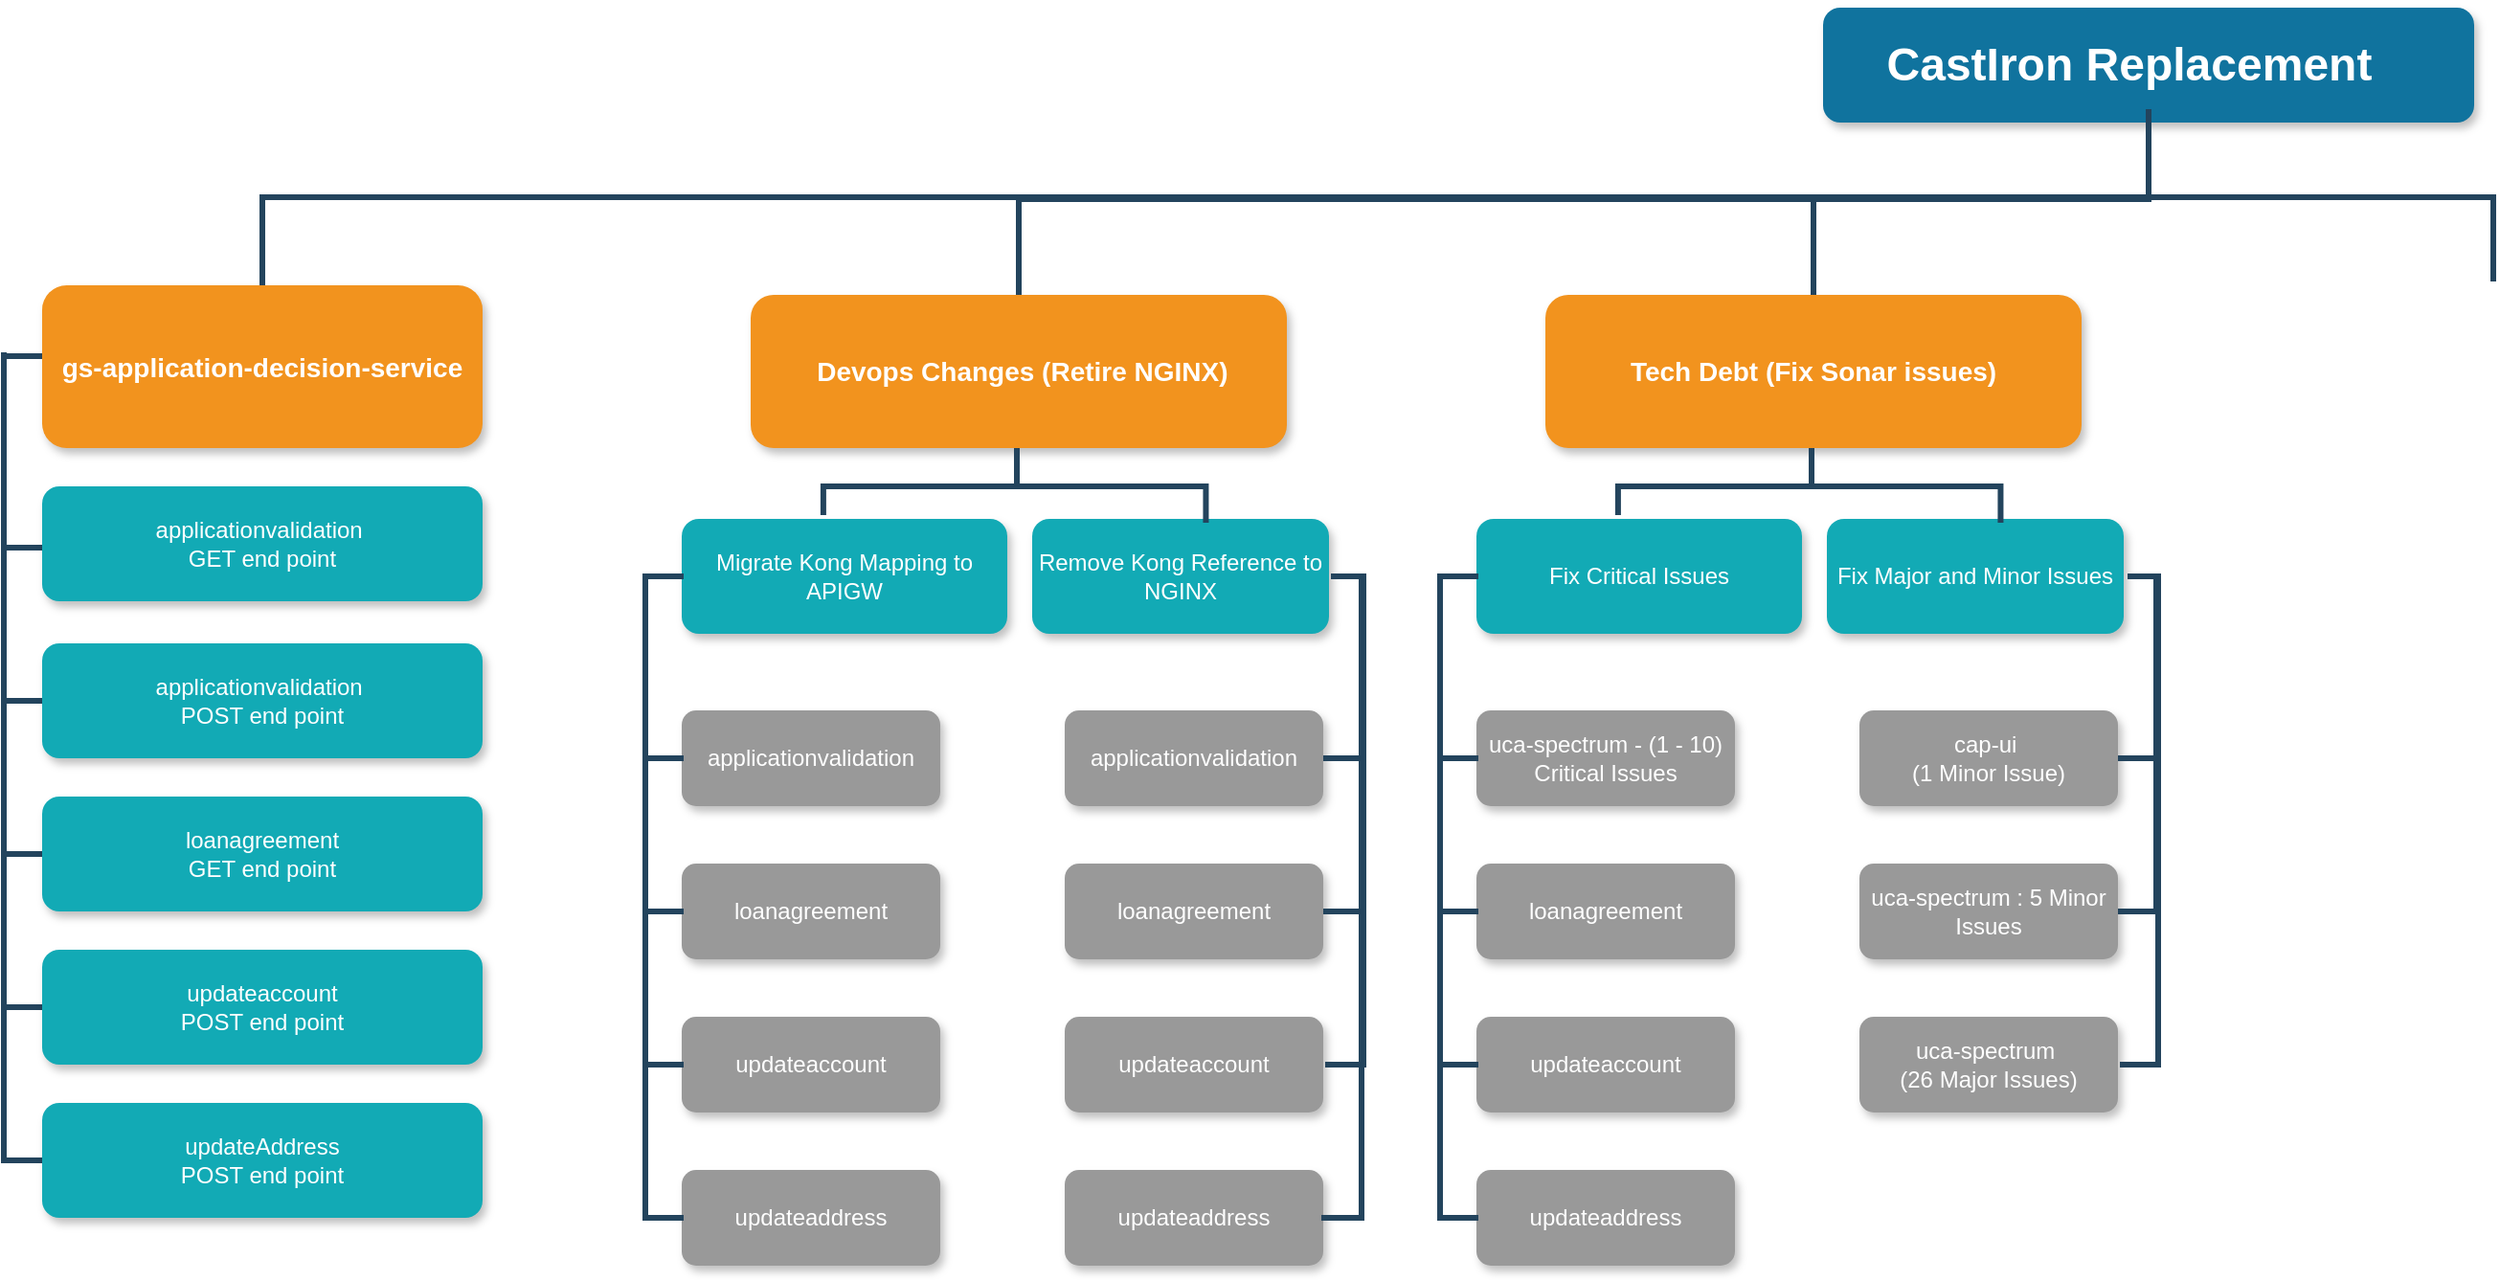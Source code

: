 <mxfile version="24.0.1" type="github">
  <diagram name="Page-1" id="64c3da0e-402f-94eb-ee01-a36477274f13">
    <mxGraphModel dx="1035" dy="615" grid="1" gridSize="10" guides="1" tooltips="1" connect="1" arrows="1" fold="1" page="1" pageScale="1" pageWidth="1169" pageHeight="826" background="none" math="0" shadow="0">
      <root>
        <mxCell id="0" />
        <mxCell id="1" parent="0" />
        <mxCell id="2" value="CastIron Replacement   " style="whiteSpace=wrap;rounded=1;shadow=1;fillColor=#10739E;strokeColor=none;fontColor=#FFFFFF;fontStyle=1;fontSize=24" parent="1" vertex="1">
          <mxGeometry x="1000" y="50" width="340" height="60" as="geometry" />
        </mxCell>
        <mxCell id="3" value="gs-application-decision-service" style="whiteSpace=wrap;rounded=1;fillColor=#F2931E;strokeColor=none;shadow=1;fontColor=#FFFFFF;fontStyle=1;fontSize=14" parent="1" vertex="1">
          <mxGeometry x="70" y="195" width="230" height="85" as="geometry" />
        </mxCell>
        <mxCell id="4" value=" Devops Changes (Retire NGINX)" style="whiteSpace=wrap;rounded=1;fillColor=#F2931E;strokeColor=none;shadow=1;fontColor=#FFFFFF;fontStyle=1;fontSize=14" parent="1" vertex="1">
          <mxGeometry x="440" y="200" width="280" height="80" as="geometry" />
        </mxCell>
        <mxCell id="43" value="Migrate Kong Mapping to APIGW" style="whiteSpace=wrap;rounded=1;fillColor=#12AAB5;strokeColor=none;shadow=1;fontColor=#FFFFFF;" parent="1" vertex="1">
          <mxGeometry x="404" y="317" width="170" height="60" as="geometry" />
        </mxCell>
        <mxCell id="44" value="Remove Kong Reference to NGINX" style="whiteSpace=wrap;rounded=1;fillColor=#12AAB5;strokeColor=none;shadow=1;fontColor=#FFFFFF;" parent="1" vertex="1">
          <mxGeometry x="587" y="317" width="155" height="60" as="geometry" />
        </mxCell>
        <mxCell id="45" value="applicationvalidation" style="whiteSpace=wrap;rounded=1;fillColor=#999999;strokeColor=none;shadow=1;fontColor=#FFFFFF;fontStyle=0" parent="1" vertex="1">
          <mxGeometry x="404" y="417" width="135" height="50" as="geometry" />
        </mxCell>
        <mxCell id="46" value="loanagreement" style="whiteSpace=wrap;rounded=1;fillColor=#999999;strokeColor=none;shadow=1;fontColor=#FFFFFF;fontStyle=0" parent="1" vertex="1">
          <mxGeometry x="404" y="497" width="135" height="50" as="geometry" />
        </mxCell>
        <mxCell id="47" value="updateaccount" style="whiteSpace=wrap;rounded=1;fillColor=#999999;strokeColor=none;shadow=1;fontColor=#FFFFFF;fontStyle=0" parent="1" vertex="1">
          <mxGeometry x="404" y="577" width="135" height="50" as="geometry" />
        </mxCell>
        <mxCell id="48" value="updateaddress" style="whiteSpace=wrap;rounded=1;fillColor=#999999;strokeColor=none;shadow=1;fontColor=#FFFFFF;fontStyle=0" parent="1" vertex="1">
          <mxGeometry x="404" y="657" width="135" height="50" as="geometry" />
        </mxCell>
        <mxCell id="50" value="applicationvalidation" style="whiteSpace=wrap;rounded=1;fillColor=#999999;strokeColor=none;shadow=1;fontColor=#FFFFFF;fontStyle=0" parent="1" vertex="1">
          <mxGeometry x="604" y="417" width="135" height="50" as="geometry" />
        </mxCell>
        <mxCell id="51" value="loanagreement" style="whiteSpace=wrap;rounded=1;fillColor=#999999;strokeColor=none;shadow=1;fontColor=#FFFFFF;fontStyle=0" parent="1" vertex="1">
          <mxGeometry x="604" y="497" width="135" height="50" as="geometry" />
        </mxCell>
        <mxCell id="52" value="updateaccount" style="whiteSpace=wrap;rounded=1;fillColor=#999999;strokeColor=none;shadow=1;fontColor=#FFFFFF;fontStyle=0" parent="1" vertex="1">
          <mxGeometry x="604" y="577" width="135" height="50" as="geometry" />
        </mxCell>
        <mxCell id="53" value="updateaddress" style="whiteSpace=wrap;rounded=1;fillColor=#999999;strokeColor=none;shadow=1;fontColor=#FFFFFF;fontStyle=0" parent="1" vertex="1">
          <mxGeometry x="604" y="657" width="135" height="50" as="geometry" />
        </mxCell>
        <mxCell id="105" value="" style="edgeStyle=elbowEdgeStyle;elbow=horizontal;rounded=0;fontColor=#000000;endArrow=none;endFill=0;strokeWidth=3;strokeColor=#23445D;" parent="1" edge="1">
          <mxGeometry width="100" height="100" relative="1" as="geometry">
            <mxPoint x="70" y="232" as="sourcePoint" />
            <mxPoint x="70" y="332" as="targetPoint" />
            <Array as="points">
              <mxPoint x="50" y="282" />
            </Array>
          </mxGeometry>
        </mxCell>
        <mxCell id="106" value="" style="edgeStyle=elbowEdgeStyle;elbow=horizontal;rounded=0;fontColor=#000000;endArrow=none;endFill=0;strokeWidth=3;strokeColor=#23445D;" parent="1" edge="1">
          <mxGeometry width="100" height="100" relative="1" as="geometry">
            <mxPoint x="70" y="232" as="sourcePoint" />
            <mxPoint x="70" y="412" as="targetPoint" />
            <Array as="points">
              <mxPoint x="50" y="302" />
            </Array>
          </mxGeometry>
        </mxCell>
        <mxCell id="107" value="" style="edgeStyle=elbowEdgeStyle;elbow=horizontal;rounded=0;fontColor=#000000;endArrow=none;endFill=0;strokeWidth=3;strokeColor=#23445D;" parent="1" edge="1">
          <mxGeometry width="100" height="100" relative="1" as="geometry">
            <mxPoint x="70" y="232" as="sourcePoint" />
            <mxPoint x="70.0" y="652" as="targetPoint" />
            <Array as="points">
              <mxPoint x="50" y="442" />
            </Array>
          </mxGeometry>
        </mxCell>
        <mxCell id="109" value="" style="edgeStyle=elbowEdgeStyle;elbow=horizontal;rounded=0;fontColor=#000000;endArrow=none;endFill=0;strokeWidth=3;strokeColor=#23445D;" parent="1" edge="1">
          <mxGeometry width="100" height="100" relative="1" as="geometry">
            <mxPoint x="70" y="232" as="sourcePoint" />
            <mxPoint x="70.0" y="572" as="targetPoint" />
            <Array as="points">
              <mxPoint x="50" y="312" />
            </Array>
          </mxGeometry>
        </mxCell>
        <mxCell id="110" value="" style="edgeStyle=elbowEdgeStyle;elbow=horizontal;rounded=0;fontColor=#000000;endArrow=none;endFill=0;strokeWidth=3;strokeColor=#23445D;" parent="1" edge="1">
          <mxGeometry width="100" height="100" relative="1" as="geometry">
            <mxPoint x="50" y="230" as="sourcePoint" />
            <mxPoint x="70" y="492" as="targetPoint" />
            <Array as="points">
              <mxPoint x="50" y="332" />
            </Array>
          </mxGeometry>
        </mxCell>
        <mxCell id="116" value="" style="edgeStyle=elbowEdgeStyle;elbow=vertical;rounded=0;fontColor=#000000;endArrow=none;endFill=0;strokeWidth=3;strokeColor=#23445D;entryX=0.435;entryY=-0.034;entryDx=0;entryDy=0;entryPerimeter=0;" parent="1" target="43" edge="1">
          <mxGeometry width="100" height="100" relative="1" as="geometry">
            <mxPoint x="579" y="280" as="sourcePoint" />
            <mxPoint x="480" y="307" as="targetPoint" />
            <Array as="points">
              <mxPoint x="530" y="300" />
            </Array>
          </mxGeometry>
        </mxCell>
        <mxCell id="117" value="" style="edgeStyle=elbowEdgeStyle;elbow=vertical;rounded=0;fontColor=#000000;endArrow=none;endFill=0;strokeWidth=3;strokeColor=#23445D;" parent="1" edge="1">
          <mxGeometry width="100" height="100" relative="1" as="geometry">
            <mxPoint x="579" y="281" as="sourcePoint" />
            <mxPoint x="677.72" y="319" as="targetPoint" />
          </mxGeometry>
        </mxCell>
        <mxCell id="118" value="" style="edgeStyle=elbowEdgeStyle;elbow=horizontal;rounded=0;fontColor=#000000;endArrow=none;endFill=0;strokeWidth=3;strokeColor=#23445D;" parent="1" edge="1">
          <mxGeometry width="100" height="100" relative="1" as="geometry">
            <mxPoint x="405" y="347" as="sourcePoint" />
            <mxPoint x="405" y="442" as="targetPoint" />
            <Array as="points">
              <mxPoint x="385" y="397" />
            </Array>
          </mxGeometry>
        </mxCell>
        <mxCell id="119" value="" style="edgeStyle=elbowEdgeStyle;elbow=horizontal;rounded=0;fontColor=#000000;endArrow=none;endFill=0;strokeWidth=3;strokeColor=#23445D;" parent="1" edge="1">
          <mxGeometry width="100" height="100" relative="1" as="geometry">
            <mxPoint x="405" y="347" as="sourcePoint" />
            <mxPoint x="405" y="522" as="targetPoint" />
            <Array as="points">
              <mxPoint x="385" y="437" />
            </Array>
          </mxGeometry>
        </mxCell>
        <mxCell id="121" value="" style="edgeStyle=elbowEdgeStyle;elbow=horizontal;rounded=0;fontColor=#000000;endArrow=none;endFill=0;strokeWidth=3;strokeColor=#23445D;" parent="1" edge="1">
          <mxGeometry width="100" height="100" relative="1" as="geometry">
            <mxPoint x="405" y="347" as="sourcePoint" />
            <mxPoint x="405" y="682" as="targetPoint" />
            <Array as="points">
              <mxPoint x="385" y="517" />
            </Array>
          </mxGeometry>
        </mxCell>
        <mxCell id="122" value="" style="edgeStyle=elbowEdgeStyle;elbow=horizontal;rounded=0;fontColor=#000000;endArrow=none;endFill=0;strokeWidth=3;strokeColor=#23445D;exitX=0;exitY=0.5;exitDx=0;exitDy=0;" parent="1" source="43" edge="1">
          <mxGeometry width="100" height="100" relative="1" as="geometry">
            <mxPoint x="405" y="347" as="sourcePoint" />
            <mxPoint x="405" y="602" as="targetPoint" />
            <Array as="points">
              <mxPoint x="385" y="487" />
            </Array>
          </mxGeometry>
        </mxCell>
        <mxCell id="123" value="" style="edgeStyle=elbowEdgeStyle;elbow=horizontal;rounded=0;fontColor=#000000;endArrow=none;endFill=0;strokeWidth=3;strokeColor=#23445D;entryX=1;entryY=0.5;entryDx=0;entryDy=0;exitX=1;exitY=0.5;exitDx=0;exitDy=0;" parent="1" edge="1">
          <mxGeometry width="100" height="100" relative="1" as="geometry">
            <mxPoint x="744" y="347" as="sourcePoint" />
            <mxPoint x="739" y="442" as="targetPoint" />
            <Array as="points">
              <mxPoint x="759" y="397" />
            </Array>
          </mxGeometry>
        </mxCell>
        <mxCell id="124" value="" style="edgeStyle=elbowEdgeStyle;elbow=horizontal;rounded=0;fontColor=#000000;endArrow=none;endFill=0;strokeWidth=3;strokeColor=#23445D;entryX=1;entryY=0.5;entryDx=0;entryDy=0;" parent="1" target="51" edge="1">
          <mxGeometry width="100" height="100" relative="1" as="geometry">
            <mxPoint x="749" y="347" as="sourcePoint" />
            <mxPoint x="779.0" y="527" as="targetPoint" />
            <Array as="points">
              <mxPoint x="759" y="437" />
            </Array>
          </mxGeometry>
        </mxCell>
        <mxCell id="126" value="" style="edgeStyle=elbowEdgeStyle;elbow=horizontal;rounded=0;fontColor=#000000;endArrow=none;endFill=0;strokeWidth=3;strokeColor=#23445D;entryX=1;entryY=0.5;entryDx=0;entryDy=0;exitX=1;exitY=0.5;exitDx=0;exitDy=0;" parent="1" edge="1">
          <mxGeometry width="100" height="100" relative="1" as="geometry">
            <mxPoint x="743" y="347" as="sourcePoint" />
            <mxPoint x="738" y="682" as="targetPoint" />
            <Array as="points">
              <mxPoint x="759" y="517" />
            </Array>
          </mxGeometry>
        </mxCell>
        <mxCell id="127" value="" style="edgeStyle=elbowEdgeStyle;elbow=horizontal;rounded=0;fontColor=#000000;endArrow=none;endFill=0;strokeWidth=3;strokeColor=#23445D;exitX=1;exitY=0.5;exitDx=0;exitDy=0;entryX=1;entryY=0.5;entryDx=0;entryDy=0;" parent="1" edge="1">
          <mxGeometry width="100" height="100" relative="1" as="geometry">
            <mxPoint x="745" y="347" as="sourcePoint" />
            <mxPoint x="740" y="602" as="targetPoint" />
            <Array as="points">
              <mxPoint x="760" y="487" />
            </Array>
          </mxGeometry>
        </mxCell>
        <mxCell id="229" value="" style="edgeStyle=elbowEdgeStyle;elbow=vertical;rounded=0;fontColor=#000000;endArrow=none;endFill=0;strokeWidth=3;strokeColor=#23445D;fontSize=11;jumpSize=6;entryX=0.5;entryY=0;entryDx=0;entryDy=0;" parent="1" target="3" edge="1">
          <mxGeometry width="100" height="100" relative="1" as="geometry">
            <mxPoint x="1170" y="103" as="sourcePoint" />
            <mxPoint x="200" y="193" as="targetPoint" />
          </mxGeometry>
        </mxCell>
        <mxCell id="230" value="" style="edgeStyle=elbowEdgeStyle;elbow=vertical;rounded=0;fontColor=#000000;endArrow=none;endFill=0;strokeWidth=3;strokeColor=#23445D;exitX=0.5;exitY=1;exitDx=0;exitDy=0;entryX=0.5;entryY=0;entryDx=0;entryDy=0;" parent="1" source="2" target="4" edge="1">
          <mxGeometry width="100" height="100" relative="1" as="geometry">
            <mxPoint x="1140" y="111" as="sourcePoint" />
            <mxPoint x="570" y="190" as="targetPoint" />
            <Array as="points">
              <mxPoint x="580" y="150" />
            </Array>
          </mxGeometry>
        </mxCell>
        <mxCell id="231" value="" style="edgeStyle=elbowEdgeStyle;elbow=vertical;rounded=0;fontColor=#000000;endArrow=none;endFill=0;strokeWidth=3;strokeColor=#23445D;entryX=0.5;entryY=0;entryDx=0;entryDy=0;" parent="1" target="LORdBim5rndGrAHslI9i-240" edge="1">
          <mxGeometry width="100" height="100" relative="1" as="geometry">
            <mxPoint x="1170" y="109" as="sourcePoint" />
            <mxPoint x="970" y="188.0" as="targetPoint" />
            <Array as="points">
              <mxPoint x="1080" y="150" />
            </Array>
          </mxGeometry>
        </mxCell>
        <mxCell id="232" value="" style="edgeStyle=elbowEdgeStyle;elbow=vertical;rounded=0;fontColor=#000000;endArrow=none;endFill=0;strokeWidth=3;strokeColor=#23445D;" parent="1" edge="1">
          <mxGeometry width="100" height="100" relative="1" as="geometry">
            <mxPoint x="1170" y="103" as="sourcePoint" />
            <mxPoint x="1350" y="193.0" as="targetPoint" />
            <Array as="points">
              <mxPoint x="1260" y="149" />
            </Array>
          </mxGeometry>
        </mxCell>
        <mxCell id="LORdBim5rndGrAHslI9i-234" value="applicationvalidation &#xa;GET end point" style="whiteSpace=wrap;rounded=1;fillColor=#12AAB5;strokeColor=none;shadow=1;fontColor=#FFFFFF;" vertex="1" parent="1">
          <mxGeometry x="70" y="300" width="230" height="60" as="geometry" />
        </mxCell>
        <mxCell id="LORdBim5rndGrAHslI9i-235" value="applicationvalidation &#xa;POST end point" style="whiteSpace=wrap;rounded=1;fillColor=#12AAB5;strokeColor=none;shadow=1;fontColor=#FFFFFF;" vertex="1" parent="1">
          <mxGeometry x="70" y="382" width="230" height="60" as="geometry" />
        </mxCell>
        <mxCell id="LORdBim5rndGrAHslI9i-236" value="loanagreement&#xa;GET end point" style="whiteSpace=wrap;rounded=1;fillColor=#12AAB5;strokeColor=none;shadow=1;fontColor=#FFFFFF;" vertex="1" parent="1">
          <mxGeometry x="70" y="462" width="230" height="60" as="geometry" />
        </mxCell>
        <mxCell id="LORdBim5rndGrAHslI9i-237" value="updateaccount&#xa;POST end point" style="whiteSpace=wrap;rounded=1;fillColor=#12AAB5;strokeColor=none;shadow=1;fontColor=#FFFFFF;" vertex="1" parent="1">
          <mxGeometry x="70" y="542" width="230" height="60" as="geometry" />
        </mxCell>
        <mxCell id="LORdBim5rndGrAHslI9i-238" value="updateAddress&#xa;POST end point" style="whiteSpace=wrap;rounded=1;fillColor=#12AAB5;strokeColor=none;shadow=1;fontColor=#FFFFFF;" vertex="1" parent="1">
          <mxGeometry x="70" y="622" width="230" height="60" as="geometry" />
        </mxCell>
        <mxCell id="LORdBim5rndGrAHslI9i-240" value="Tech Debt (Fix Sonar issues)" style="whiteSpace=wrap;rounded=1;fillColor=#F2931E;strokeColor=none;shadow=1;fontColor=#FFFFFF;fontStyle=1;fontSize=14" vertex="1" parent="1">
          <mxGeometry x="855" y="200" width="280" height="80" as="geometry" />
        </mxCell>
        <mxCell id="LORdBim5rndGrAHslI9i-241" value="Fix Critical Issues" style="whiteSpace=wrap;rounded=1;fillColor=#12AAB5;strokeColor=none;shadow=1;fontColor=#FFFFFF;" vertex="1" parent="1">
          <mxGeometry x="819" y="317" width="170" height="60" as="geometry" />
        </mxCell>
        <mxCell id="LORdBim5rndGrAHslI9i-242" value="Fix Major and Minor Issues" style="whiteSpace=wrap;rounded=1;fillColor=#12AAB5;strokeColor=none;shadow=1;fontColor=#FFFFFF;" vertex="1" parent="1">
          <mxGeometry x="1002" y="317" width="155" height="60" as="geometry" />
        </mxCell>
        <mxCell id="LORdBim5rndGrAHslI9i-243" value="uca-spectrum - (1 - 10) Critical Issues" style="whiteSpace=wrap;rounded=1;fillColor=#999999;strokeColor=none;shadow=1;fontColor=#FFFFFF;fontStyle=0" vertex="1" parent="1">
          <mxGeometry x="819" y="417" width="135" height="50" as="geometry" />
        </mxCell>
        <mxCell id="LORdBim5rndGrAHslI9i-244" value="loanagreement" style="whiteSpace=wrap;rounded=1;fillColor=#999999;strokeColor=none;shadow=1;fontColor=#FFFFFF;fontStyle=0" vertex="1" parent="1">
          <mxGeometry x="819" y="497" width="135" height="50" as="geometry" />
        </mxCell>
        <mxCell id="LORdBim5rndGrAHslI9i-245" value="updateaccount" style="whiteSpace=wrap;rounded=1;fillColor=#999999;strokeColor=none;shadow=1;fontColor=#FFFFFF;fontStyle=0" vertex="1" parent="1">
          <mxGeometry x="819" y="577" width="135" height="50" as="geometry" />
        </mxCell>
        <mxCell id="LORdBim5rndGrAHslI9i-246" value="updateaddress" style="whiteSpace=wrap;rounded=1;fillColor=#999999;strokeColor=none;shadow=1;fontColor=#FFFFFF;fontStyle=0" vertex="1" parent="1">
          <mxGeometry x="819" y="657" width="135" height="50" as="geometry" />
        </mxCell>
        <mxCell id="LORdBim5rndGrAHslI9i-247" value="cap-ui &#xa;(1 Minor Issue)" style="whiteSpace=wrap;rounded=1;fillColor=#999999;strokeColor=none;shadow=1;fontColor=#FFFFFF;fontStyle=0" vertex="1" parent="1">
          <mxGeometry x="1019" y="417" width="135" height="50" as="geometry" />
        </mxCell>
        <mxCell id="LORdBim5rndGrAHslI9i-248" value="uca-spectrum : 5 Minor Issues" style="whiteSpace=wrap;rounded=1;fillColor=#999999;strokeColor=none;shadow=1;fontColor=#FFFFFF;fontStyle=0" vertex="1" parent="1">
          <mxGeometry x="1019" y="497" width="135" height="50" as="geometry" />
        </mxCell>
        <mxCell id="LORdBim5rndGrAHslI9i-249" value="uca-spectrum &#xa;(26 Major Issues)" style="whiteSpace=wrap;rounded=1;fillColor=#999999;strokeColor=none;shadow=1;fontColor=#FFFFFF;fontStyle=0" vertex="1" parent="1">
          <mxGeometry x="1019" y="577" width="135" height="50" as="geometry" />
        </mxCell>
        <mxCell id="LORdBim5rndGrAHslI9i-251" value="" style="edgeStyle=elbowEdgeStyle;elbow=vertical;rounded=0;fontColor=#000000;endArrow=none;endFill=0;strokeWidth=3;strokeColor=#23445D;entryX=0.435;entryY=-0.034;entryDx=0;entryDy=0;entryPerimeter=0;" edge="1" parent="1" target="LORdBim5rndGrAHslI9i-241">
          <mxGeometry width="100" height="100" relative="1" as="geometry">
            <mxPoint x="994" y="280" as="sourcePoint" />
            <mxPoint x="895" y="307" as="targetPoint" />
            <Array as="points">
              <mxPoint x="945" y="300" />
            </Array>
          </mxGeometry>
        </mxCell>
        <mxCell id="LORdBim5rndGrAHslI9i-252" value="" style="edgeStyle=elbowEdgeStyle;elbow=vertical;rounded=0;fontColor=#000000;endArrow=none;endFill=0;strokeWidth=3;strokeColor=#23445D;" edge="1" parent="1">
          <mxGeometry width="100" height="100" relative="1" as="geometry">
            <mxPoint x="994" y="281" as="sourcePoint" />
            <mxPoint x="1092.72" y="319" as="targetPoint" />
          </mxGeometry>
        </mxCell>
        <mxCell id="LORdBim5rndGrAHslI9i-253" value="" style="edgeStyle=elbowEdgeStyle;elbow=horizontal;rounded=0;fontColor=#000000;endArrow=none;endFill=0;strokeWidth=3;strokeColor=#23445D;" edge="1" parent="1">
          <mxGeometry width="100" height="100" relative="1" as="geometry">
            <mxPoint x="820" y="347" as="sourcePoint" />
            <mxPoint x="820" y="442" as="targetPoint" />
            <Array as="points">
              <mxPoint x="800" y="397" />
            </Array>
          </mxGeometry>
        </mxCell>
        <mxCell id="LORdBim5rndGrAHslI9i-254" value="" style="edgeStyle=elbowEdgeStyle;elbow=horizontal;rounded=0;fontColor=#000000;endArrow=none;endFill=0;strokeWidth=3;strokeColor=#23445D;" edge="1" parent="1">
          <mxGeometry width="100" height="100" relative="1" as="geometry">
            <mxPoint x="820" y="347" as="sourcePoint" />
            <mxPoint x="820" y="522" as="targetPoint" />
            <Array as="points">
              <mxPoint x="800" y="437" />
            </Array>
          </mxGeometry>
        </mxCell>
        <mxCell id="LORdBim5rndGrAHslI9i-255" value="" style="edgeStyle=elbowEdgeStyle;elbow=horizontal;rounded=0;fontColor=#000000;endArrow=none;endFill=0;strokeWidth=3;strokeColor=#23445D;" edge="1" parent="1">
          <mxGeometry width="100" height="100" relative="1" as="geometry">
            <mxPoint x="820" y="347" as="sourcePoint" />
            <mxPoint x="820" y="682" as="targetPoint" />
            <Array as="points">
              <mxPoint x="800" y="517" />
            </Array>
          </mxGeometry>
        </mxCell>
        <mxCell id="LORdBim5rndGrAHslI9i-256" value="" style="edgeStyle=elbowEdgeStyle;elbow=horizontal;rounded=0;fontColor=#000000;endArrow=none;endFill=0;strokeWidth=3;strokeColor=#23445D;exitX=0;exitY=0.5;exitDx=0;exitDy=0;" edge="1" parent="1" source="LORdBim5rndGrAHslI9i-241">
          <mxGeometry width="100" height="100" relative="1" as="geometry">
            <mxPoint x="820" y="347" as="sourcePoint" />
            <mxPoint x="820" y="602" as="targetPoint" />
            <Array as="points">
              <mxPoint x="800" y="487" />
            </Array>
          </mxGeometry>
        </mxCell>
        <mxCell id="LORdBim5rndGrAHslI9i-257" value="" style="edgeStyle=elbowEdgeStyle;elbow=horizontal;rounded=0;fontColor=#000000;endArrow=none;endFill=0;strokeWidth=3;strokeColor=#23445D;entryX=1;entryY=0.5;entryDx=0;entryDy=0;exitX=1;exitY=0.5;exitDx=0;exitDy=0;" edge="1" parent="1">
          <mxGeometry width="100" height="100" relative="1" as="geometry">
            <mxPoint x="1159" y="347" as="sourcePoint" />
            <mxPoint x="1154" y="442" as="targetPoint" />
            <Array as="points">
              <mxPoint x="1174" y="397" />
            </Array>
          </mxGeometry>
        </mxCell>
        <mxCell id="LORdBim5rndGrAHslI9i-258" value="" style="edgeStyle=elbowEdgeStyle;elbow=horizontal;rounded=0;fontColor=#000000;endArrow=none;endFill=0;strokeWidth=3;strokeColor=#23445D;entryX=1;entryY=0.5;entryDx=0;entryDy=0;" edge="1" parent="1" target="LORdBim5rndGrAHslI9i-248">
          <mxGeometry width="100" height="100" relative="1" as="geometry">
            <mxPoint x="1164" y="347" as="sourcePoint" />
            <mxPoint x="1194.0" y="527" as="targetPoint" />
            <Array as="points">
              <mxPoint x="1174" y="437" />
            </Array>
          </mxGeometry>
        </mxCell>
        <mxCell id="LORdBim5rndGrAHslI9i-260" value="" style="edgeStyle=elbowEdgeStyle;elbow=horizontal;rounded=0;fontColor=#000000;endArrow=none;endFill=0;strokeWidth=3;strokeColor=#23445D;exitX=1;exitY=0.5;exitDx=0;exitDy=0;entryX=1;entryY=0.5;entryDx=0;entryDy=0;" edge="1" parent="1">
          <mxGeometry width="100" height="100" relative="1" as="geometry">
            <mxPoint x="1160" y="347" as="sourcePoint" />
            <mxPoint x="1155" y="602" as="targetPoint" />
            <Array as="points">
              <mxPoint x="1175" y="487" />
            </Array>
          </mxGeometry>
        </mxCell>
      </root>
    </mxGraphModel>
  </diagram>
</mxfile>

